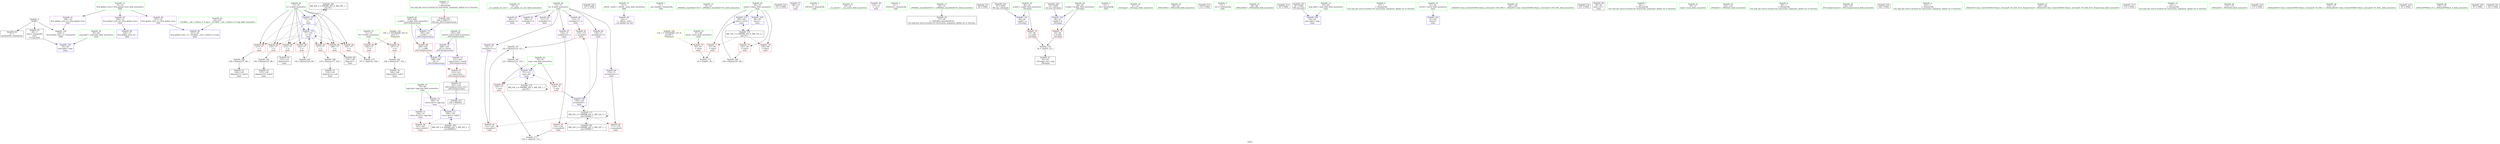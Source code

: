 digraph "SVFG" {
	label="SVFG";

	Node0x5643af0194c0 [shape=record,color=grey,label="{NodeID: 0\nNullPtr}"];
	Node0x5643af0194c0 -> Node0x5643af021070[style=solid];
	Node0x5643af0194c0 -> Node0x5643af021170[style=solid];
	Node0x5643af0194c0 -> Node0x5643af0217b0[style=solid];
	Node0x5643af030d00 [shape=record,color=black,label="{NodeID: 180\nMR_20V_2 = PHI(MR_20V_4, MR_20V_1, )\npts\{78 \}\n}"];
	Node0x5643af030d00 -> Node0x5643af021d90[style=dashed];
	Node0x5643af0214e0 [shape=record,color=red,label="{NodeID: 97\n212\<--211\n\<--coerce.dive\n_ZSt12setprecisioni\n}"];
	Node0x5643af0214e0 -> Node0x5643af0229e0[style=solid];
	Node0x5643af01f510 [shape=record,color=green,label="{NodeID: 14\n19\<--20\n__cxx_global_var_init\<--__cxx_global_var_init_field_insensitive\n}"];
	Node0x5643af0220d0 [shape=record,color=blue,label="{NodeID: 111\n160\<--156\ncoerce.dive\<--call24\nmain\n}"];
	Node0x5643af0220d0 -> Node0x5643af024a20[style=dashed];
	Node0x5643af0220d0 -> Node0x5643af031700[style=dashed];
	Node0x5643af020190 [shape=record,color=green,label="{NodeID: 28\n73\<--74\nh\<--h_field_insensitive\nmain\n}"];
	Node0x5643af020190 -> Node0x5643af023020[style=solid];
	Node0x5643af020190 -> Node0x5643af0230f0[style=solid];
	Node0x5643af020190 -> Node0x5643af0231c0[style=solid];
	Node0x5643af020190 -> Node0x5643af023290[style=solid];
	Node0x5643af020190 -> Node0x5643af023360[style=solid];
	Node0x5643af020190 -> Node0x5643af023430[style=solid];
	Node0x5643af020190 -> Node0x5643af023500[style=solid];
	Node0x5643af020190 -> Node0x5643af0235d0[style=solid];
	Node0x5643af020ea0 [shape=record,color=green,label="{NodeID: 42\n205\<--206\n__n.addr\<--__n.addr_field_insensitive\n_ZSt12setprecisioni\n}"];
	Node0x5643af020ea0 -> Node0x5643af021410[style=solid];
	Node0x5643af020ea0 -> Node0x5643af022270[style=solid];
	Node0x5643af03cd90 [shape=record,color=black,label="{NodeID: 222\n147 = PHI()\n}"];
	Node0x5643af022ab0 [shape=record,color=purple,label="{NodeID: 56\n25\<--4\n\<--_ZStL8__ioinit\n__cxx_global_var_init\n}"];
	Node0x5643af0236a0 [shape=record,color=purple,label="{NodeID: 70\n160\<--79\ncoerce.dive\<--agg.tmp\nmain\n}"];
	Node0x5643af0236a0 -> Node0x5643af0220d0[style=solid];
	Node0x5643af029a80 [shape=record,color=grey,label="{NodeID: 167\n122 = Binary(116, 121, )\n}"];
	Node0x5643af029a80 -> Node0x5643af029780[style=solid];
	Node0x5643af024200 [shape=record,color=red,label="{NodeID: 84\n105\<--77\n\<--n\nmain\n}"];
	Node0x5643af024200 -> Node0x5643af02a200[style=solid];
	Node0x5643af01e550 [shape=record,color=green,label="{NodeID: 1\n7\<--1\n__dso_handle\<--dummyObj\nGlob }"];
	Node0x5643af031200 [shape=record,color=black,label="{NodeID: 181\nMR_22V_2 = PHI(MR_22V_3, MR_22V_1, )\npts\{740000 \}\n}"];
	Node0x5643af031200 -> Node0x5643af02fe00[style=dashed];
	Node0x5643af0215b0 [shape=record,color=blue,label="{NodeID: 98\n226\<--15\nllvm.global_ctors_0\<--\nGlob }"];
	Node0x5643af01f610 [shape=record,color=green,label="{NodeID: 15\n23\<--24\n_ZNSt8ios_base4InitC1Ev\<--_ZNSt8ios_base4InitC1Ev_field_insensitive\n}"];
	Node0x5643af0221a0 [shape=record,color=blue,label="{NodeID: 112\n69\<--182\ntimes\<--inc33\nmain\n}"];
	Node0x5643af0221a0 -> Node0x5643af030300[style=dashed];
	Node0x5643af020260 [shape=record,color=green,label="{NodeID: 29\n75\<--76\navg\<--avg_field_insensitive\nmain\n}"];
	Node0x5643af020260 -> Node0x5643af024060[style=solid];
	Node0x5643af020260 -> Node0x5643af024130[style=solid];
	Node0x5643af020260 -> Node0x5643af021e60[style=solid];
	Node0x5643af020f70 [shape=record,color=green,label="{NodeID: 43\n16\<--222\n_GLOBAL__sub_I_Lithero_0_0.cpp\<--_GLOBAL__sub_I_Lithero_0_0.cpp_field_insensitive\n}"];
	Node0x5643af020f70 -> Node0x5643af0216b0[style=solid];
	Node0x5643af03cef0 [shape=record,color=black,label="{NodeID: 223\n151 = PHI()\n}"];
	Node0x5643af022b80 [shape=record,color=purple,label="{NodeID: 57\n146\<--10\n\<--.str\nmain\n}"];
	Node0x5643af023770 [shape=record,color=purple,label="{NodeID: 71\n162\<--79\ncoerce.dive25\<--agg.tmp\nmain\n}"];
	Node0x5643af023770 -> Node0x5643af024a20[style=solid];
	Node0x5643af029c00 [shape=record,color=grey,label="{NodeID: 168\n118 = Binary(117, 103, )\n}"];
	Node0x5643af029c00 -> Node0x5643af0226a0[style=solid];
	Node0x5643af0242d0 [shape=record,color=red,label="{NodeID: 85\n109\<--77\n\<--n\nmain\n}"];
	Node0x5643af0242d0 -> Node0x5643af022500[style=solid];
	Node0x5643af01e5e0 [shape=record,color=green,label="{NodeID: 2\n8\<--1\n_ZSt3cin\<--dummyObj\nGlob }"];
	Node0x5643af031700 [shape=record,color=black,label="{NodeID: 182\nMR_24V_2 = PHI(MR_24V_3, MR_24V_1, )\npts\{800000 \}\n}"];
	Node0x5643af031700 -> Node0x5643af0220d0[style=dashed];
	Node0x5643af0216b0 [shape=record,color=blue,label="{NodeID: 99\n227\<--16\nllvm.global_ctors_1\<--_GLOBAL__sub_I_Lithero_0_0.cpp\nGlob }"];
	Node0x5643af01f710 [shape=record,color=green,label="{NodeID: 16\n29\<--30\n__cxa_atexit\<--__cxa_atexit_field_insensitive\n}"];
	Node0x5643af022270 [shape=record,color=blue,label="{NodeID: 113\n205\<--202\n__n.addr\<--__n\n_ZSt12setprecisioni\n}"];
	Node0x5643af022270 -> Node0x5643af021410[style=dashed];
	Node0x5643af020330 [shape=record,color=green,label="{NodeID: 30\n77\<--78\nn\<--n_field_insensitive\nmain\n}"];
	Node0x5643af020330 -> Node0x5643af024200[style=solid];
	Node0x5643af020330 -> Node0x5643af0242d0[style=solid];
	Node0x5643af020330 -> Node0x5643af0243a0[style=solid];
	Node0x5643af020330 -> Node0x5643af024470[style=solid];
	Node0x5643af020330 -> Node0x5643af024540[style=solid];
	Node0x5643af020330 -> Node0x5643af024610[style=solid];
	Node0x5643af020330 -> Node0x5643af0246e0[style=solid];
	Node0x5643af020330 -> Node0x5643af021d90[style=solid];
	Node0x5643af020330 -> Node0x5643af022000[style=solid];
	Node0x5643af021070 [shape=record,color=black,label="{NodeID: 44\n2\<--3\ndummyVal\<--dummyVal\n}"];
	Node0x5643af03cff0 [shape=record,color=black,label="{NodeID: 224\n202 = PHI(157, )\n0th arg _ZSt12setprecisioni }"];
	Node0x5643af03cff0 -> Node0x5643af022270[style=solid];
	Node0x5643af022c50 [shape=record,color=purple,label="{NodeID: 58\n154\<--12\n\<--.str.1\nmain\n}"];
	Node0x5643af023840 [shape=record,color=purple,label="{NodeID: 72\n208\<--203\n_M_n\<--retval\n_ZSt12setprecisioni\n}"];
	Node0x5643af023840 -> Node0x5643af022340[style=solid];
	Node0x5643af029d80 [shape=record,color=grey,label="{NodeID: 169\n182 = Binary(181, 89, )\n}"];
	Node0x5643af029d80 -> Node0x5643af0221a0[style=solid];
	Node0x5643af0243a0 [shape=record,color=red,label="{NodeID: 86\n113\<--77\n\<--n\nmain\n}"];
	Node0x5643af0243a0 -> Node0x5643af0225d0[style=solid];
	Node0x5643af01e670 [shape=record,color=green,label="{NodeID: 3\n9\<--1\n_ZSt4cout\<--dummyObj\nGlob }"];
	Node0x5643af0217b0 [shape=record,color=blue, style = dotted,label="{NodeID: 100\n228\<--3\nllvm.global_ctors_2\<--dummyVal\nGlob }"];
	Node0x5643af01f810 [shape=record,color=green,label="{NodeID: 17\n28\<--34\n_ZNSt8ios_base4InitD1Ev\<--_ZNSt8ios_base4InitD1Ev_field_insensitive\n}"];
	Node0x5643af01f810 -> Node0x5643af021240[style=solid];
	Node0x5643af022340 [shape=record,color=blue,label="{NodeID: 114\n208\<--209\n_M_n\<--\n_ZSt12setprecisioni\n}"];
	Node0x5643af022340 -> Node0x5643af0214e0[style=dashed];
	Node0x5643af020400 [shape=record,color=green,label="{NodeID: 31\n79\<--80\nagg.tmp\<--agg.tmp_field_insensitive\nmain\n}"];
	Node0x5643af020400 -> Node0x5643af0236a0[style=solid];
	Node0x5643af020400 -> Node0x5643af023770[style=solid];
	Node0x5643af03bd30 [shape=record,color=black,label="{NodeID: 211\n85 = PHI()\n}"];
	Node0x5643af021170 [shape=record,color=black,label="{NodeID: 45\n60\<--3\nargv\<--dummyVal\nmain\n1st arg main }"];
	Node0x5643af021170 -> Node0x5643af021bf0[style=solid];
	Node0x5643af03d180 [shape=record,color=black,label="{NodeID: 225\n44 = PHI()\n0th arg _Z4compii }"];
	Node0x5643af03d180 -> Node0x5643af0218b0[style=solid];
	Node0x5643af022d20 [shape=record,color=purple,label="{NodeID: 59\n226\<--14\nllvm.global_ctors_0\<--llvm.global_ctors\nGlob }"];
	Node0x5643af022d20 -> Node0x5643af0215b0[style=solid];
	Node0x5643af023910 [shape=record,color=purple,label="{NodeID: 73\n211\<--203\ncoerce.dive\<--retval\n_ZSt12setprecisioni\n}"];
	Node0x5643af023910 -> Node0x5643af0214e0[style=solid];
	Node0x5643af029f00 [shape=record,color=grey,label="{NodeID: 170\n54 = cmp(52, 53, )\n}"];
	Node0x5643af029f00 -> Node0x5643af021340[style=solid];
	Node0x5643af024470 [shape=record,color=red,label="{NodeID: 87\n117\<--77\n\<--n\nmain\n}"];
	Node0x5643af024470 -> Node0x5643af029c00[style=solid];
	Node0x5643af01ef00 [shape=record,color=green,label="{NodeID: 4\n10\<--1\n.str\<--dummyObj\nGlob }"];
	Node0x5643af0218b0 [shape=record,color=blue,label="{NodeID: 101\n46\<--44\na.addr\<--a\n_Z4compii\n}"];
	Node0x5643af0218b0 -> Node0x5643af0239e0[style=dashed];
	Node0x5643af01f910 [shape=record,color=green,label="{NodeID: 18\n41\<--42\n_Z4compii\<--_Z4compii_field_insensitive\n}"];
	Node0x5643af0204d0 [shape=record,color=green,label="{NodeID: 32\n86\<--87\n_ZNSirsERi\<--_ZNSirsERi_field_insensitive\n}"];
	Node0x5643aee032f0 [shape=record,color=black,label="{NodeID: 212\n112 = PHI()\n}"];
	Node0x5643af021240 [shape=record,color=black,label="{NodeID: 46\n27\<--28\n\<--_ZNSt8ios_base4InitD1Ev\nCan only get source location for instruction, argument, global var or function.}"];
	Node0x5643af03d250 [shape=record,color=black,label="{NodeID: 226\n45 = PHI()\n1st arg _Z4compii }"];
	Node0x5643af03d250 -> Node0x5643af021980[style=solid];
	Node0x5643af022e20 [shape=record,color=purple,label="{NodeID: 60\n227\<--14\nllvm.global_ctors_1\<--llvm.global_ctors\nGlob }"];
	Node0x5643af022e20 -> Node0x5643af0216b0[style=solid];
	Node0x5643af0239e0 [shape=record,color=red,label="{NodeID: 74\n52\<--46\n\<--a.addr\n_Z4compii\n}"];
	Node0x5643af0239e0 -> Node0x5643af029f00[style=solid];
	Node0x5643af02a080 [shape=record,color=grey,label="{NodeID: 171\n132 = cmp(126, 131, )\n}"];
	Node0x5643af024540 [shape=record,color=red,label="{NodeID: 88\n127\<--77\n\<--n\nmain\n}"];
	Node0x5643af024540 -> Node0x5643af029900[style=solid];
	Node0x5643af01ef90 [shape=record,color=green,label="{NodeID: 5\n12\<--1\n.str.1\<--dummyObj\nGlob }"];
	Node0x5643af021980 [shape=record,color=blue,label="{NodeID: 102\n48\<--45\nb.addr\<--b\n_Z4compii\n}"];
	Node0x5643af021980 -> Node0x5643af023ab0[style=dashed];
	Node0x5643af01fa10 [shape=record,color=green,label="{NodeID: 19\n46\<--47\na.addr\<--a.addr_field_insensitive\n_Z4compii\n}"];
	Node0x5643af01fa10 -> Node0x5643af0239e0[style=solid];
	Node0x5643af01fa10 -> Node0x5643af0218b0[style=solid];
	Node0x5643af0205d0 [shape=record,color=green,label="{NodeID: 33\n98\<--99\n_ZNSirsERd\<--_ZNSirsERd_field_insensitive\n}"];
	Node0x5643af03c490 [shape=record,color=black,label="{NodeID: 213\n26 = PHI()\n}"];
	Node0x5643af021340 [shape=record,color=black,label="{NodeID: 47\n43\<--54\n_Z4compii_ret\<--cmp\n_Z4compii\n}"];
	Node0x5643af03d320 [shape=record,color=black,label="{NodeID: 227\n59 = PHI()\n0th arg main }"];
	Node0x5643af03d320 -> Node0x5643af021b20[style=solid];
	Node0x5643af022f20 [shape=record,color=purple,label="{NodeID: 61\n228\<--14\nllvm.global_ctors_2\<--llvm.global_ctors\nGlob }"];
	Node0x5643af022f20 -> Node0x5643af0217b0[style=solid];
	Node0x5643af023ab0 [shape=record,color=red,label="{NodeID: 75\n53\<--48\n\<--b.addr\n_Z4compii\n}"];
	Node0x5643af023ab0 -> Node0x5643af029f00[style=solid];
	Node0x5643af02a200 [shape=record,color=grey,label="{NodeID: 172\n107 = cmp(105, 106, )\n}"];
	Node0x5643af024610 [shape=record,color=red,label="{NodeID: 89\n135\<--77\n\<--n\nmain\n}"];
	Node0x5643af024610 -> Node0x5643af029600[style=solid];
	Node0x5643af01f020 [shape=record,color=green,label="{NodeID: 6\n15\<--1\n\<--dummyObj\nCan only get source location for instruction, argument, global var or function.}"];
	Node0x5643af021a50 [shape=record,color=blue,label="{NodeID: 103\n61\<--82\nretval\<--\nmain\n}"];
	Node0x5643af01fae0 [shape=record,color=green,label="{NodeID: 20\n48\<--49\nb.addr\<--b.addr_field_insensitive\n_Z4compii\n}"];
	Node0x5643af01fae0 -> Node0x5643af023ab0[style=solid];
	Node0x5643af01fae0 -> Node0x5643af021980[style=solid];
	Node0x5643af0206d0 [shape=record,color=green,label="{NodeID: 34\n148\<--149\n_ZStlsISt11char_traitsIcEERSt13basic_ostreamIcT_ES5_PKc\<--_ZStlsISt11char_traitsIcEERSt13basic_ostreamIcT_ES5_PKc_field_insensitive\n}"];
	Node0x5643af03c590 [shape=record,color=black,label="{NodeID: 214\n155 = PHI()\n}"];
	Node0x5643af022430 [shape=record,color=black,label="{NodeID: 48\n58\<--82\nmain_ret\<--\nmain\n}"];
	Node0x5643af023020 [shape=record,color=purple,label="{NodeID: 62\n96\<--73\narrayidx\<--h\nmain\n}"];
	Node0x5643af023b80 [shape=record,color=red,label="{NodeID: 76\n92\<--67\n\<--tmax\nmain\n}"];
	Node0x5643af023b80 -> Node0x5643af02a380[style=solid];
	Node0x5643af02a380 [shape=record,color=grey,label="{NodeID: 173\n93 = cmp(91, 92, )\n}"];
	Node0x5643af0246e0 [shape=record,color=red,label="{NodeID: 90\n142\<--77\n\<--n\nmain\n}"];
	Node0x5643af0246e0 -> Node0x5643af029480[style=solid];
	Node0x5643af01f0b0 [shape=record,color=green,label="{NodeID: 7\n82\<--1\n\<--dummyObj\nCan only get source location for instruction, argument, global var or function.}"];
	Node0x5643af021b20 [shape=record,color=blue,label="{NodeID: 104\n63\<--59\nargc.addr\<--argc\nmain\n}"];
	Node0x5643af01fbb0 [shape=record,color=green,label="{NodeID: 21\n56\<--57\nmain\<--main_field_insensitive\n}"];
	Node0x5643af0207d0 [shape=record,color=green,label="{NodeID: 35\n152\<--153\n_ZNSolsEi\<--_ZNSolsEi_field_insensitive\n}"];
	Node0x5643af03c690 [shape=record,color=black,label="{NodeID: 215\n156 = PHI(201, )\n}"];
	Node0x5643af03c690 -> Node0x5643af0220d0[style=solid];
	Node0x5643af022500 [shape=record,color=black,label="{NodeID: 49\n110\<--109\nidxprom\<--\nmain\n}"];
	Node0x5643af0230f0 [shape=record,color=purple,label="{NodeID: 63\n100\<--73\narrayidx3\<--h\nmain\n}"];
	Node0x5643af023c50 [shape=record,color=red,label="{NodeID: 77\n91\<--69\n\<--times\nmain\n}"];
	Node0x5643af023c50 -> Node0x5643af02a380[style=solid];
	Node0x5643af0247b0 [shape=record,color=red,label="{NodeID: 91\n116\<--115\n\<--arrayidx11\nmain\n}"];
	Node0x5643af0247b0 -> Node0x5643af029a80[style=solid];
	Node0x5643af01f140 [shape=record,color=green,label="{NodeID: 8\n89\<--1\n\<--dummyObj\nCan only get source location for instruction, argument, global var or function.}"];
	Node0x5643af021bf0 [shape=record,color=blue,label="{NodeID: 105\n65\<--60\nargv.addr\<--argv\nmain\n}"];
	Node0x5643af01fcb0 [shape=record,color=green,label="{NodeID: 22\n61\<--62\nretval\<--retval_field_insensitive\nmain\n}"];
	Node0x5643af01fcb0 -> Node0x5643af021a50[style=solid];
	Node0x5643af0208d0 [shape=record,color=green,label="{NodeID: 36\n158\<--159\n_ZSt12setprecisioni\<--_ZSt12setprecisioni_field_insensitive\n}"];
	Node0x5643af03c880 [shape=record,color=black,label="{NodeID: 216\n164 = PHI()\n}"];
	Node0x5643af0225d0 [shape=record,color=black,label="{NodeID: 50\n114\<--113\nidxprom10\<--\nmain\n}"];
	Node0x5643af0231c0 [shape=record,color=purple,label="{NodeID: 64\n111\<--73\narrayidx8\<--h\nmain\n}"];
	Node0x5643af023d20 [shape=record,color=red,label="{NodeID: 78\n150\<--69\n\<--times\nmain\n}"];
	Node0x5643af024880 [shape=record,color=red,label="{NodeID: 92\n121\<--120\n\<--arrayidx13\nmain\n}"];
	Node0x5643af024880 -> Node0x5643af029a80[style=solid];
	Node0x5643af01f1d0 [shape=record,color=green,label="{NodeID: 9\n103\<--1\n\<--dummyObj\nCan only get source location for instruction, argument, global var or function.}"];
	Node0x5643af021cc0 [shape=record,color=blue,label="{NodeID: 106\n69\<--89\ntimes\<--\nmain\n}"];
	Node0x5643af021cc0 -> Node0x5643af030300[style=dashed];
	Node0x5643af01fd80 [shape=record,color=green,label="{NodeID: 23\n63\<--64\nargc.addr\<--argc.addr_field_insensitive\nmain\n}"];
	Node0x5643af01fd80 -> Node0x5643af021b20[style=solid];
	Node0x5643af0209d0 [shape=record,color=green,label="{NodeID: 37\n165\<--166\n_ZStlsIcSt11char_traitsIcEERSt13basic_ostreamIT_T0_ES6_St13_Setprecision\<--_ZStlsIcSt11char_traitsIcEERSt13basic_ostreamIT_T0_ES6_St13_Setprecision_field_insensitive\n}"];
	Node0x5643af03c950 [shape=record,color=black,label="{NodeID: 217\n172 = PHI()\n}"];
	Node0x5643af0226a0 [shape=record,color=black,label="{NodeID: 51\n119\<--118\nidxprom12\<--sub\nmain\n}"];
	Node0x5643af023290 [shape=record,color=purple,label="{NodeID: 65\n115\<--73\narrayidx11\<--h\nmain\n}"];
	Node0x5643af023290 -> Node0x5643af0247b0[style=solid];
	Node0x5643af029300 [shape=record,color=grey,label="{NodeID: 162\n168 = Binary(167, 103, )\n}"];
	Node0x5643af029300 -> Node0x5643af022910[style=solid];
	Node0x5643af023df0 [shape=record,color=red,label="{NodeID: 79\n181\<--69\n\<--times\nmain\n}"];
	Node0x5643af023df0 -> Node0x5643af029d80[style=solid];
	Node0x5643af024950 [shape=record,color=red,label="{NodeID: 93\n131\<--130\n\<--arrayidx16\nmain\n}"];
	Node0x5643af024950 -> Node0x5643af02a080[style=solid];
	Node0x5643af01f260 [shape=record,color=green,label="{NodeID: 10\n124\<--1\n\<--dummyObj\nCan only get source location for instruction, argument, global var or function.}"];
	Node0x5643af032cc0 [shape=record,color=yellow,style=double,label="{NodeID: 190\n12V_1 = ENCHI(MR_12V_0)\npts\{68 \}\nFun[main]}"];
	Node0x5643af032cc0 -> Node0x5643af023b80[style=dashed];
	Node0x5643af021d90 [shape=record,color=blue,label="{NodeID: 107\n77\<--103\nn\<--\nmain\n}"];
	Node0x5643af021d90 -> Node0x5643af024200[style=dashed];
	Node0x5643af021d90 -> Node0x5643af0242d0[style=dashed];
	Node0x5643af021d90 -> Node0x5643af0243a0[style=dashed];
	Node0x5643af021d90 -> Node0x5643af024470[style=dashed];
	Node0x5643af021d90 -> Node0x5643af024540[style=dashed];
	Node0x5643af021d90 -> Node0x5643af024610[style=dashed];
	Node0x5643af021d90 -> Node0x5643af0246e0[style=dashed];
	Node0x5643af021d90 -> Node0x5643af022000[style=dashed];
	Node0x5643af021d90 -> Node0x5643af030d00[style=dashed];
	Node0x5643af01fe50 [shape=record,color=green,label="{NodeID: 24\n65\<--66\nargv.addr\<--argv.addr_field_insensitive\nmain\n}"];
	Node0x5643af01fe50 -> Node0x5643af021bf0[style=solid];
	Node0x5643af020ad0 [shape=record,color=green,label="{NodeID: 38\n173\<--174\n_ZNSolsEd\<--_ZNSolsEd_field_insensitive\n}"];
	Node0x5643af03ca20 [shape=record,color=black,label="{NodeID: 218\n175 = PHI()\n}"];
	Node0x5643af022770 [shape=record,color=black,label="{NodeID: 52\n129\<--128\nidxprom15\<--sub14\nmain\n}"];
	Node0x5643af023360 [shape=record,color=purple,label="{NodeID: 66\n120\<--73\narrayidx13\<--h\nmain\n}"];
	Node0x5643af023360 -> Node0x5643af024880[style=solid];
	Node0x5643af029480 [shape=record,color=grey,label="{NodeID: 163\n143 = Binary(142, 89, )\n}"];
	Node0x5643af029480 -> Node0x5643af022000[style=solid];
	Node0x5643af023ec0 [shape=record,color=red,label="{NodeID: 80\n106\<--71\n\<--N\nmain\n}"];
	Node0x5643af023ec0 -> Node0x5643af02a200[style=solid];
	Node0x5643af02fe00 [shape=record,color=black,label="{NodeID: 177\nMR_22V_3 = PHI(MR_22V_5, MR_22V_2, )\npts\{740000 \}\n}"];
	Node0x5643af02fe00 -> Node0x5643af0247b0[style=dashed];
	Node0x5643af02fe00 -> Node0x5643af024880[style=dashed];
	Node0x5643af02fe00 -> Node0x5643af024950[style=dashed];
	Node0x5643af02fe00 -> Node0x5643af024af0[style=dashed];
	Node0x5643af02fe00 -> Node0x5643af021f30[style=dashed];
	Node0x5643af02fe00 -> Node0x5643af02fe00[style=dashed];
	Node0x5643af02fe00 -> Node0x5643af031200[style=dashed];
	Node0x5643af024a20 [shape=record,color=red,label="{NodeID: 94\n163\<--162\n\<--coerce.dive25\nmain\n}"];
	Node0x5643af01f2f0 [shape=record,color=green,label="{NodeID: 11\n157\<--1\n\<--dummyObj\nCan only get source location for instruction, argument, global var or function.|{<s0>11}}"];
	Node0x5643af01f2f0:s0 -> Node0x5643af03cff0[style=solid,color=red];
	Node0x5643af021e60 [shape=record,color=blue,label="{NodeID: 108\n75\<--123\navg\<--div\nmain\n}"];
	Node0x5643af021e60 -> Node0x5643af024060[style=dashed];
	Node0x5643af021e60 -> Node0x5643af024130[style=dashed];
	Node0x5643af021e60 -> Node0x5643af021e60[style=dashed];
	Node0x5643af021e60 -> Node0x5643af030800[style=dashed];
	Node0x5643af01ff20 [shape=record,color=green,label="{NodeID: 25\n67\<--68\ntmax\<--tmax_field_insensitive\nmain\n}"];
	Node0x5643af01ff20 -> Node0x5643af023b80[style=solid];
	Node0x5643af020bd0 [shape=record,color=green,label="{NodeID: 39\n176\<--177\n_ZSt4endlIcSt11char_traitsIcEERSt13basic_ostreamIT_T0_ES6_\<--_ZSt4endlIcSt11char_traitsIcEERSt13basic_ostreamIT_T0_ES6__field_insensitive\n}"];
	Node0x5643af03caf0 [shape=record,color=black,label="{NodeID: 219\n95 = PHI()\n}"];
	Node0x5643af022840 [shape=record,color=black,label="{NodeID: 53\n137\<--136\nidxprom19\<--sub18\nmain\n}"];
	Node0x5643af023430 [shape=record,color=purple,label="{NodeID: 67\n130\<--73\narrayidx16\<--h\nmain\n}"];
	Node0x5643af023430 -> Node0x5643af024950[style=solid];
	Node0x5643af029600 [shape=record,color=grey,label="{NodeID: 164\n136 = Binary(135, 89, )\n}"];
	Node0x5643af029600 -> Node0x5643af022840[style=solid];
	Node0x5643af023f90 [shape=record,color=red,label="{NodeID: 81\n167\<--71\n\<--N\nmain\n}"];
	Node0x5643af023f90 -> Node0x5643af029300[style=solid];
	Node0x5643af030300 [shape=record,color=black,label="{NodeID: 178\nMR_14V_3 = PHI(MR_14V_4, MR_14V_2, )\npts\{70 \}\n}"];
	Node0x5643af030300 -> Node0x5643af023c50[style=dashed];
	Node0x5643af030300 -> Node0x5643af023d20[style=dashed];
	Node0x5643af030300 -> Node0x5643af023df0[style=dashed];
	Node0x5643af030300 -> Node0x5643af0221a0[style=dashed];
	Node0x5643af024af0 [shape=record,color=red,label="{NodeID: 95\n171\<--170\n\<--arrayidx29\nmain\n}"];
	Node0x5643af01f380 [shape=record,color=green,label="{NodeID: 12\n4\<--6\n_ZStL8__ioinit\<--_ZStL8__ioinit_field_insensitive\nGlob }"];
	Node0x5643af01f380 -> Node0x5643af022ab0[style=solid];
	Node0x5643af024bc0 [shape=record,color=yellow,style=double,label="{NodeID: 192\n16V_1 = ENCHI(MR_16V_0)\npts\{72 \}\nFun[main]}"];
	Node0x5643af024bc0 -> Node0x5643af023ec0[style=dashed];
	Node0x5643af024bc0 -> Node0x5643af023f90[style=dashed];
	Node0x5643af021f30 [shape=record,color=blue,label="{NodeID: 109\n138\<--134\narrayidx20\<--\nmain\n}"];
	Node0x5643af021f30 -> Node0x5643af02fe00[style=dashed];
	Node0x5643af01fff0 [shape=record,color=green,label="{NodeID: 26\n69\<--70\ntimes\<--times_field_insensitive\nmain\n}"];
	Node0x5643af01fff0 -> Node0x5643af023c50[style=solid];
	Node0x5643af01fff0 -> Node0x5643af023d20[style=solid];
	Node0x5643af01fff0 -> Node0x5643af023df0[style=solid];
	Node0x5643af01fff0 -> Node0x5643af021cc0[style=solid];
	Node0x5643af01fff0 -> Node0x5643af0221a0[style=solid];
	Node0x5643af020cd0 [shape=record,color=green,label="{NodeID: 40\n178\<--179\n_ZNSolsEPFRSoS_E\<--_ZNSolsEPFRSoS_E_field_insensitive\n}"];
	Node0x5643af03cbc0 [shape=record,color=black,label="{NodeID: 220\n97 = PHI()\n}"];
	Node0x5643af022910 [shape=record,color=black,label="{NodeID: 54\n169\<--168\nidxprom28\<--sub27\nmain\n}"];
	Node0x5643af023500 [shape=record,color=purple,label="{NodeID: 68\n138\<--73\narrayidx20\<--h\nmain\n}"];
	Node0x5643af023500 -> Node0x5643af021f30[style=solid];
	Node0x5643af029780 [shape=record,color=grey,label="{NodeID: 165\n123 = Binary(122, 124, )\n}"];
	Node0x5643af029780 -> Node0x5643af021e60[style=solid];
	Node0x5643af024060 [shape=record,color=red,label="{NodeID: 82\n126\<--75\n\<--avg\nmain\n}"];
	Node0x5643af024060 -> Node0x5643af02a080[style=solid];
	Node0x5643af030800 [shape=record,color=black,label="{NodeID: 179\nMR_18V_2 = PHI(MR_18V_3, MR_18V_1, )\npts\{76 \}\n}"];
	Node0x5643af030800 -> Node0x5643af021e60[style=dashed];
	Node0x5643af030800 -> Node0x5643af030800[style=dashed];
	Node0x5643af021410 [shape=record,color=red,label="{NodeID: 96\n209\<--205\n\<--__n.addr\n_ZSt12setprecisioni\n}"];
	Node0x5643af021410 -> Node0x5643af022340[style=solid];
	Node0x5643af01f410 [shape=record,color=green,label="{NodeID: 13\n14\<--18\nllvm.global_ctors\<--llvm.global_ctors_field_insensitive\nGlob }"];
	Node0x5643af01f410 -> Node0x5643af022d20[style=solid];
	Node0x5643af01f410 -> Node0x5643af022e20[style=solid];
	Node0x5643af01f410 -> Node0x5643af022f20[style=solid];
	Node0x5643af022000 [shape=record,color=blue,label="{NodeID: 110\n77\<--143\nn\<--inc\nmain\n}"];
	Node0x5643af022000 -> Node0x5643af024200[style=dashed];
	Node0x5643af022000 -> Node0x5643af0242d0[style=dashed];
	Node0x5643af022000 -> Node0x5643af0243a0[style=dashed];
	Node0x5643af022000 -> Node0x5643af024470[style=dashed];
	Node0x5643af022000 -> Node0x5643af024540[style=dashed];
	Node0x5643af022000 -> Node0x5643af024610[style=dashed];
	Node0x5643af022000 -> Node0x5643af0246e0[style=dashed];
	Node0x5643af022000 -> Node0x5643af022000[style=dashed];
	Node0x5643af022000 -> Node0x5643af030d00[style=dashed];
	Node0x5643af0200c0 [shape=record,color=green,label="{NodeID: 27\n71\<--72\nN\<--N_field_insensitive\nmain\n}"];
	Node0x5643af0200c0 -> Node0x5643af023ec0[style=solid];
	Node0x5643af0200c0 -> Node0x5643af023f90[style=solid];
	Node0x5643af020dd0 [shape=record,color=green,label="{NodeID: 41\n203\<--204\nretval\<--retval_field_insensitive\n_ZSt12setprecisioni\n}"];
	Node0x5643af020dd0 -> Node0x5643af023840[style=solid];
	Node0x5643af020dd0 -> Node0x5643af023910[style=solid];
	Node0x5643af03cc90 [shape=record,color=black,label="{NodeID: 221\n101 = PHI()\n}"];
	Node0x5643af0229e0 [shape=record,color=black,label="{NodeID: 55\n201\<--212\n_ZSt12setprecisioni_ret\<--\n_ZSt12setprecisioni\n|{<s0>11}}"];
	Node0x5643af0229e0:s0 -> Node0x5643af03c690[style=solid,color=blue];
	Node0x5643af0235d0 [shape=record,color=purple,label="{NodeID: 69\n170\<--73\narrayidx29\<--h\nmain\n}"];
	Node0x5643af0235d0 -> Node0x5643af024af0[style=solid];
	Node0x5643af029900 [shape=record,color=grey,label="{NodeID: 166\n128 = Binary(127, 89, )\n}"];
	Node0x5643af029900 -> Node0x5643af022770[style=solid];
	Node0x5643af024130 [shape=record,color=red,label="{NodeID: 83\n134\<--75\n\<--avg\nmain\n}"];
	Node0x5643af024130 -> Node0x5643af021f30[style=solid];
}
